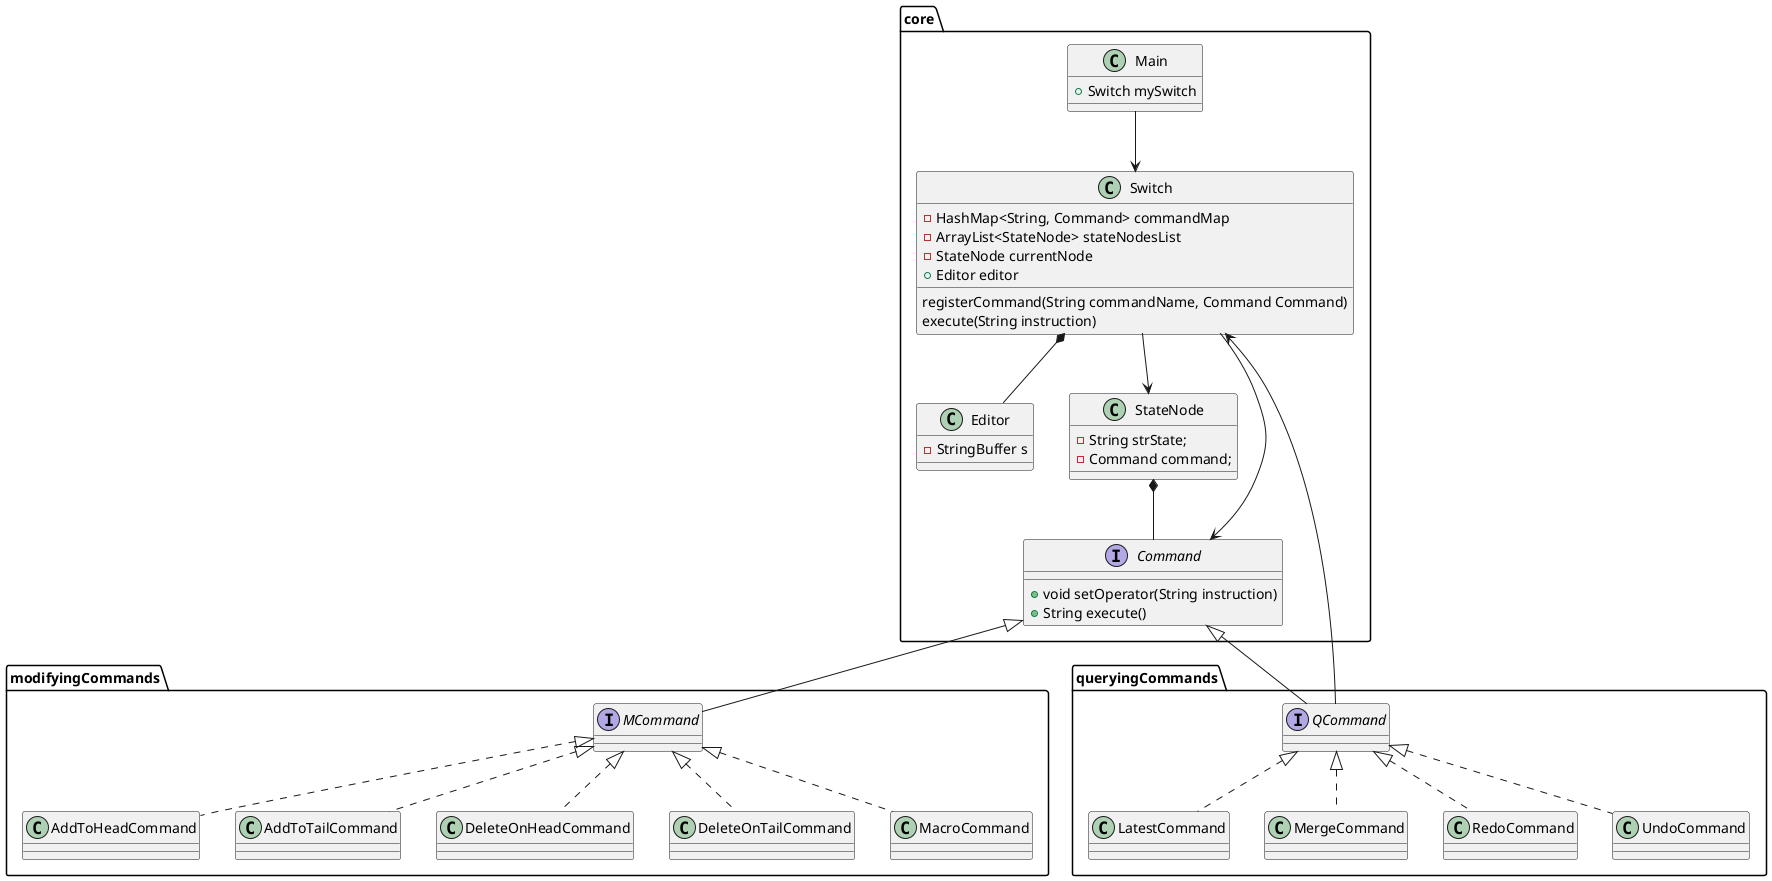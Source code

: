 @startuml

namespace core{
    class Editor {
        - StringBuffer s
    }

    class Main {
        + Switch mySwitch
    }

    class StateNode{
        - String strState;
        - Command command;
    }

    class Switch{
        - HashMap<String, Command> commandMap
        - ArrayList<StateNode> stateNodesList
        - StateNode currentNode
        + Editor editor

        registerCommand(String commandName, Command Command)
        execute(String instruction)
    }

    interface Command {
        + void setOperator(String instruction)
        + String execute()
    }

    Main --> Switch
    Switch --> StateNode
    Switch *-- Editor
    Switch --> Command
    StateNode *-- Command
}


namespace queryingCommands {
    interface QCommand
    class LatestCommand
    class MergeCommand
    class RedoCommand
    class UndoCommand

    QCommand <|.. LatestCommand
    QCommand <|.. MergeCommand
    QCommand <|.. RedoCommand
    QCommand <|.. UndoCommand
}

namespace modifyingCommands{
    interface MCommand
    class AddToHeadCommand
    class AddToTailCommand
    class DeleteOnHeadCommand
    class DeleteOnTailCommand
    class MacroCommand

    MCommand <|.. AddToHeadCommand
    MCommand <|.. AddToTailCommand
    MCommand <|.. DeleteOnHeadCommand
    MCommand <|.. DeleteOnTailCommand
    MCommand <|.. MacroCommand
}

core.Command <|-- queryingCommands.QCommand
core.Command <|-- modifyingCommands.MCommand
queryingCommands.QCommand --> core.Switch



@enduml